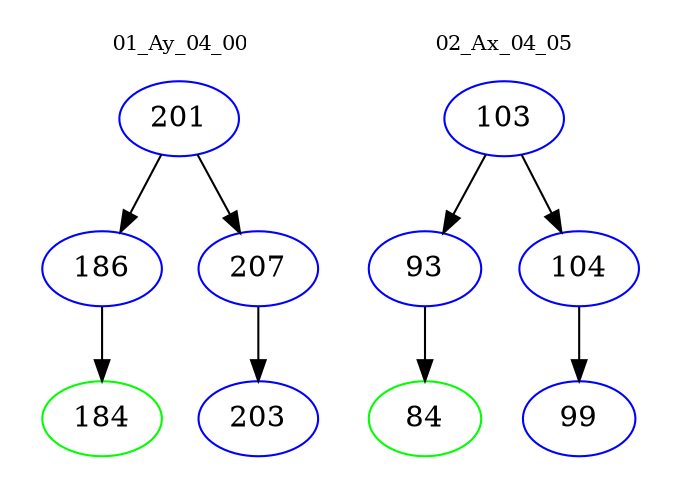 digraph{
subgraph cluster_0 {
color = white
label = "01_Ay_04_00";
fontsize=10;
T0_201 [label="201", color="blue"]
T0_201 -> T0_186 [color="black"]
T0_186 [label="186", color="blue"]
T0_186 -> T0_184 [color="black"]
T0_184 [label="184", color="green"]
T0_201 -> T0_207 [color="black"]
T0_207 [label="207", color="blue"]
T0_207 -> T0_203 [color="black"]
T0_203 [label="203", color="blue"]
}
subgraph cluster_1 {
color = white
label = "02_Ax_04_05";
fontsize=10;
T1_103 [label="103", color="blue"]
T1_103 -> T1_93 [color="black"]
T1_93 [label="93", color="blue"]
T1_93 -> T1_84 [color="black"]
T1_84 [label="84", color="green"]
T1_103 -> T1_104 [color="black"]
T1_104 [label="104", color="blue"]
T1_104 -> T1_99 [color="black"]
T1_99 [label="99", color="blue"]
}
}
